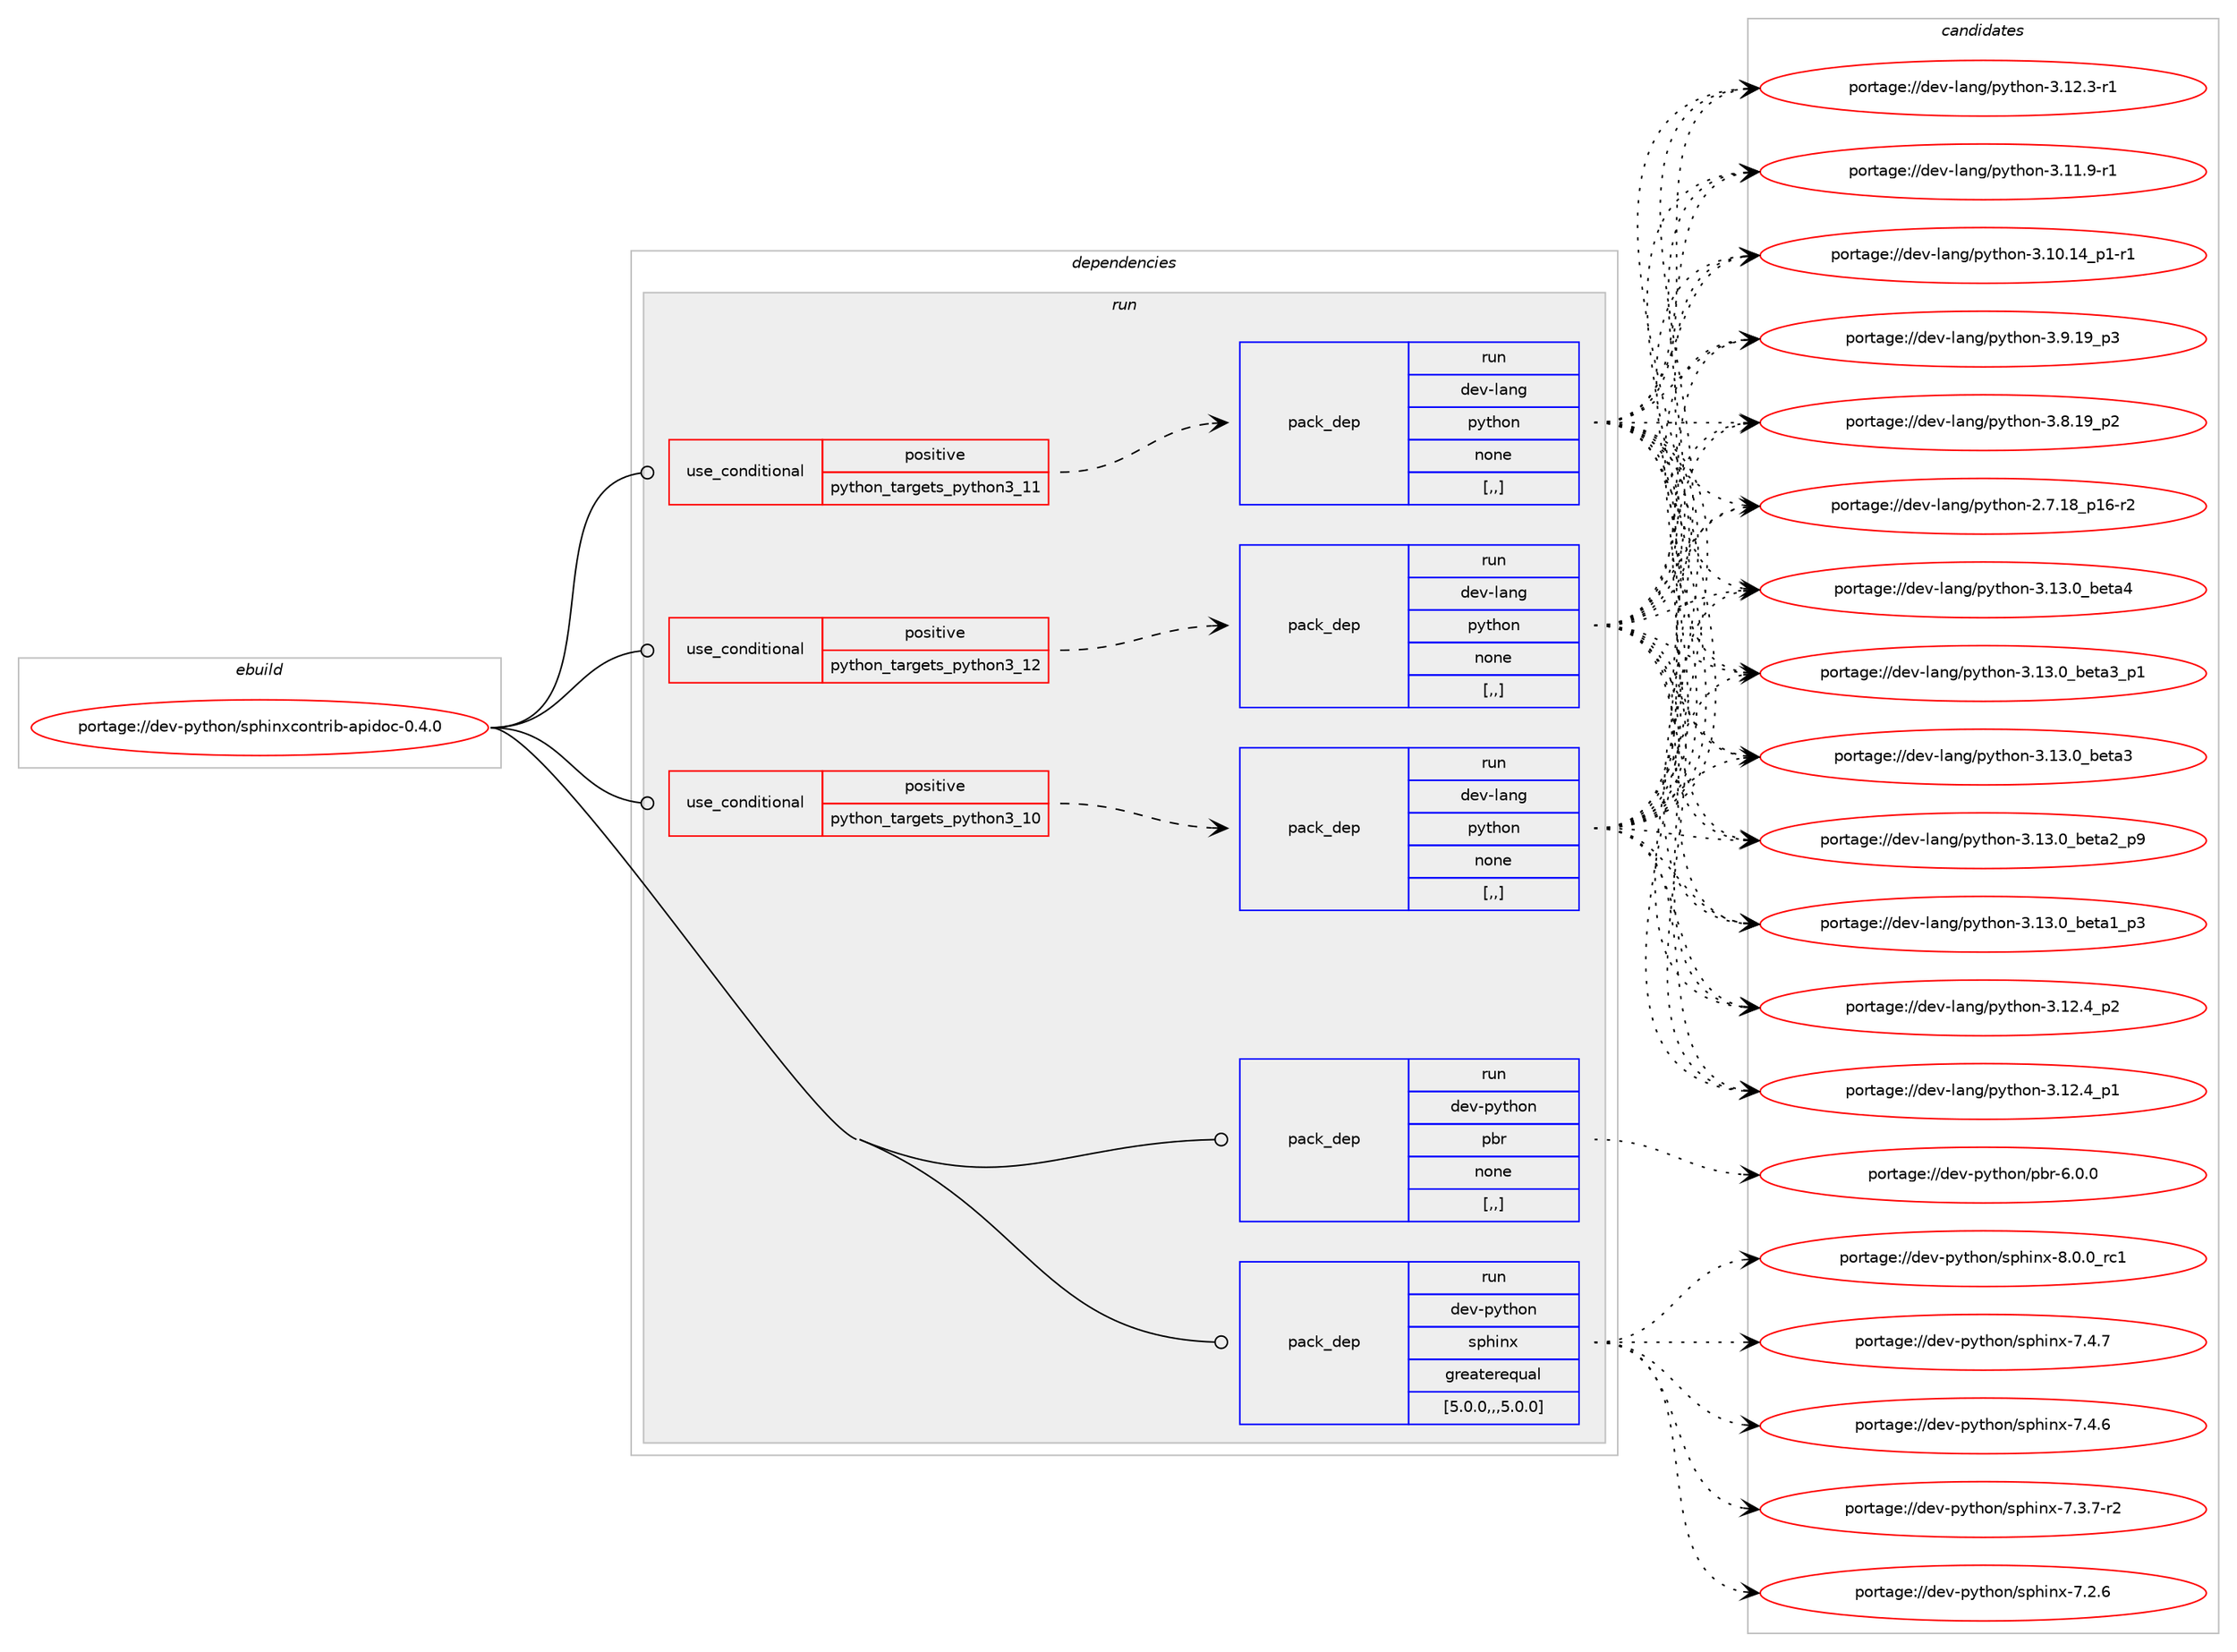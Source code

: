digraph prolog {

# *************
# Graph options
# *************

newrank=true;
concentrate=true;
compound=true;
graph [rankdir=LR,fontname=Helvetica,fontsize=10,ranksep=1.5];#, ranksep=2.5, nodesep=0.2];
edge  [arrowhead=vee];
node  [fontname=Helvetica,fontsize=10];

# **********
# The ebuild
# **********

subgraph cluster_leftcol {
color=gray;
label=<<i>ebuild</i>>;
id [label="portage://dev-python/sphinxcontrib-apidoc-0.4.0", color=red, width=4, href="../dev-python/sphinxcontrib-apidoc-0.4.0.svg"];
}

# ****************
# The dependencies
# ****************

subgraph cluster_midcol {
color=gray;
label=<<i>dependencies</i>>;
subgraph cluster_compile {
fillcolor="#eeeeee";
style=filled;
label=<<i>compile</i>>;
}
subgraph cluster_compileandrun {
fillcolor="#eeeeee";
style=filled;
label=<<i>compile and run</i>>;
}
subgraph cluster_run {
fillcolor="#eeeeee";
style=filled;
label=<<i>run</i>>;
subgraph cond39912 {
dependency164295 [label=<<TABLE BORDER="0" CELLBORDER="1" CELLSPACING="0" CELLPADDING="4"><TR><TD ROWSPAN="3" CELLPADDING="10">use_conditional</TD></TR><TR><TD>positive</TD></TR><TR><TD>python_targets_python3_10</TD></TR></TABLE>>, shape=none, color=red];
subgraph pack123111 {
dependency164296 [label=<<TABLE BORDER="0" CELLBORDER="1" CELLSPACING="0" CELLPADDING="4" WIDTH="220"><TR><TD ROWSPAN="6" CELLPADDING="30">pack_dep</TD></TR><TR><TD WIDTH="110">run</TD></TR><TR><TD>dev-lang</TD></TR><TR><TD>python</TD></TR><TR><TD>none</TD></TR><TR><TD>[,,]</TD></TR></TABLE>>, shape=none, color=blue];
}
dependency164295:e -> dependency164296:w [weight=20,style="dashed",arrowhead="vee"];
}
id:e -> dependency164295:w [weight=20,style="solid",arrowhead="odot"];
subgraph cond39913 {
dependency164297 [label=<<TABLE BORDER="0" CELLBORDER="1" CELLSPACING="0" CELLPADDING="4"><TR><TD ROWSPAN="3" CELLPADDING="10">use_conditional</TD></TR><TR><TD>positive</TD></TR><TR><TD>python_targets_python3_11</TD></TR></TABLE>>, shape=none, color=red];
subgraph pack123112 {
dependency164298 [label=<<TABLE BORDER="0" CELLBORDER="1" CELLSPACING="0" CELLPADDING="4" WIDTH="220"><TR><TD ROWSPAN="6" CELLPADDING="30">pack_dep</TD></TR><TR><TD WIDTH="110">run</TD></TR><TR><TD>dev-lang</TD></TR><TR><TD>python</TD></TR><TR><TD>none</TD></TR><TR><TD>[,,]</TD></TR></TABLE>>, shape=none, color=blue];
}
dependency164297:e -> dependency164298:w [weight=20,style="dashed",arrowhead="vee"];
}
id:e -> dependency164297:w [weight=20,style="solid",arrowhead="odot"];
subgraph cond39914 {
dependency164299 [label=<<TABLE BORDER="0" CELLBORDER="1" CELLSPACING="0" CELLPADDING="4"><TR><TD ROWSPAN="3" CELLPADDING="10">use_conditional</TD></TR><TR><TD>positive</TD></TR><TR><TD>python_targets_python3_12</TD></TR></TABLE>>, shape=none, color=red];
subgraph pack123113 {
dependency164300 [label=<<TABLE BORDER="0" CELLBORDER="1" CELLSPACING="0" CELLPADDING="4" WIDTH="220"><TR><TD ROWSPAN="6" CELLPADDING="30">pack_dep</TD></TR><TR><TD WIDTH="110">run</TD></TR><TR><TD>dev-lang</TD></TR><TR><TD>python</TD></TR><TR><TD>none</TD></TR><TR><TD>[,,]</TD></TR></TABLE>>, shape=none, color=blue];
}
dependency164299:e -> dependency164300:w [weight=20,style="dashed",arrowhead="vee"];
}
id:e -> dependency164299:w [weight=20,style="solid",arrowhead="odot"];
subgraph pack123114 {
dependency164301 [label=<<TABLE BORDER="0" CELLBORDER="1" CELLSPACING="0" CELLPADDING="4" WIDTH="220"><TR><TD ROWSPAN="6" CELLPADDING="30">pack_dep</TD></TR><TR><TD WIDTH="110">run</TD></TR><TR><TD>dev-python</TD></TR><TR><TD>pbr</TD></TR><TR><TD>none</TD></TR><TR><TD>[,,]</TD></TR></TABLE>>, shape=none, color=blue];
}
id:e -> dependency164301:w [weight=20,style="solid",arrowhead="odot"];
subgraph pack123115 {
dependency164302 [label=<<TABLE BORDER="0" CELLBORDER="1" CELLSPACING="0" CELLPADDING="4" WIDTH="220"><TR><TD ROWSPAN="6" CELLPADDING="30">pack_dep</TD></TR><TR><TD WIDTH="110">run</TD></TR><TR><TD>dev-python</TD></TR><TR><TD>sphinx</TD></TR><TR><TD>greaterequal</TD></TR><TR><TD>[5.0.0,,,5.0.0]</TD></TR></TABLE>>, shape=none, color=blue];
}
id:e -> dependency164302:w [weight=20,style="solid",arrowhead="odot"];
}
}

# **************
# The candidates
# **************

subgraph cluster_choices {
rank=same;
color=gray;
label=<<i>candidates</i>>;

subgraph choice123111 {
color=black;
nodesep=1;
choice1001011184510897110103471121211161041111104551464951464895981011169752 [label="portage://dev-lang/python-3.13.0_beta4", color=red, width=4,href="../dev-lang/python-3.13.0_beta4.svg"];
choice10010111845108971101034711212111610411111045514649514648959810111697519511249 [label="portage://dev-lang/python-3.13.0_beta3_p1", color=red, width=4,href="../dev-lang/python-3.13.0_beta3_p1.svg"];
choice1001011184510897110103471121211161041111104551464951464895981011169751 [label="portage://dev-lang/python-3.13.0_beta3", color=red, width=4,href="../dev-lang/python-3.13.0_beta3.svg"];
choice10010111845108971101034711212111610411111045514649514648959810111697509511257 [label="portage://dev-lang/python-3.13.0_beta2_p9", color=red, width=4,href="../dev-lang/python-3.13.0_beta2_p9.svg"];
choice10010111845108971101034711212111610411111045514649514648959810111697499511251 [label="portage://dev-lang/python-3.13.0_beta1_p3", color=red, width=4,href="../dev-lang/python-3.13.0_beta1_p3.svg"];
choice100101118451089711010347112121116104111110455146495046529511250 [label="portage://dev-lang/python-3.12.4_p2", color=red, width=4,href="../dev-lang/python-3.12.4_p2.svg"];
choice100101118451089711010347112121116104111110455146495046529511249 [label="portage://dev-lang/python-3.12.4_p1", color=red, width=4,href="../dev-lang/python-3.12.4_p1.svg"];
choice100101118451089711010347112121116104111110455146495046514511449 [label="portage://dev-lang/python-3.12.3-r1", color=red, width=4,href="../dev-lang/python-3.12.3-r1.svg"];
choice100101118451089711010347112121116104111110455146494946574511449 [label="portage://dev-lang/python-3.11.9-r1", color=red, width=4,href="../dev-lang/python-3.11.9-r1.svg"];
choice100101118451089711010347112121116104111110455146494846495295112494511449 [label="portage://dev-lang/python-3.10.14_p1-r1", color=red, width=4,href="../dev-lang/python-3.10.14_p1-r1.svg"];
choice100101118451089711010347112121116104111110455146574649579511251 [label="portage://dev-lang/python-3.9.19_p3", color=red, width=4,href="../dev-lang/python-3.9.19_p3.svg"];
choice100101118451089711010347112121116104111110455146564649579511250 [label="portage://dev-lang/python-3.8.19_p2", color=red, width=4,href="../dev-lang/python-3.8.19_p2.svg"];
choice100101118451089711010347112121116104111110455046554649569511249544511450 [label="portage://dev-lang/python-2.7.18_p16-r2", color=red, width=4,href="../dev-lang/python-2.7.18_p16-r2.svg"];
dependency164296:e -> choice1001011184510897110103471121211161041111104551464951464895981011169752:w [style=dotted,weight="100"];
dependency164296:e -> choice10010111845108971101034711212111610411111045514649514648959810111697519511249:w [style=dotted,weight="100"];
dependency164296:e -> choice1001011184510897110103471121211161041111104551464951464895981011169751:w [style=dotted,weight="100"];
dependency164296:e -> choice10010111845108971101034711212111610411111045514649514648959810111697509511257:w [style=dotted,weight="100"];
dependency164296:e -> choice10010111845108971101034711212111610411111045514649514648959810111697499511251:w [style=dotted,weight="100"];
dependency164296:e -> choice100101118451089711010347112121116104111110455146495046529511250:w [style=dotted,weight="100"];
dependency164296:e -> choice100101118451089711010347112121116104111110455146495046529511249:w [style=dotted,weight="100"];
dependency164296:e -> choice100101118451089711010347112121116104111110455146495046514511449:w [style=dotted,weight="100"];
dependency164296:e -> choice100101118451089711010347112121116104111110455146494946574511449:w [style=dotted,weight="100"];
dependency164296:e -> choice100101118451089711010347112121116104111110455146494846495295112494511449:w [style=dotted,weight="100"];
dependency164296:e -> choice100101118451089711010347112121116104111110455146574649579511251:w [style=dotted,weight="100"];
dependency164296:e -> choice100101118451089711010347112121116104111110455146564649579511250:w [style=dotted,weight="100"];
dependency164296:e -> choice100101118451089711010347112121116104111110455046554649569511249544511450:w [style=dotted,weight="100"];
}
subgraph choice123112 {
color=black;
nodesep=1;
choice1001011184510897110103471121211161041111104551464951464895981011169752 [label="portage://dev-lang/python-3.13.0_beta4", color=red, width=4,href="../dev-lang/python-3.13.0_beta4.svg"];
choice10010111845108971101034711212111610411111045514649514648959810111697519511249 [label="portage://dev-lang/python-3.13.0_beta3_p1", color=red, width=4,href="../dev-lang/python-3.13.0_beta3_p1.svg"];
choice1001011184510897110103471121211161041111104551464951464895981011169751 [label="portage://dev-lang/python-3.13.0_beta3", color=red, width=4,href="../dev-lang/python-3.13.0_beta3.svg"];
choice10010111845108971101034711212111610411111045514649514648959810111697509511257 [label="portage://dev-lang/python-3.13.0_beta2_p9", color=red, width=4,href="../dev-lang/python-3.13.0_beta2_p9.svg"];
choice10010111845108971101034711212111610411111045514649514648959810111697499511251 [label="portage://dev-lang/python-3.13.0_beta1_p3", color=red, width=4,href="../dev-lang/python-3.13.0_beta1_p3.svg"];
choice100101118451089711010347112121116104111110455146495046529511250 [label="portage://dev-lang/python-3.12.4_p2", color=red, width=4,href="../dev-lang/python-3.12.4_p2.svg"];
choice100101118451089711010347112121116104111110455146495046529511249 [label="portage://dev-lang/python-3.12.4_p1", color=red, width=4,href="../dev-lang/python-3.12.4_p1.svg"];
choice100101118451089711010347112121116104111110455146495046514511449 [label="portage://dev-lang/python-3.12.3-r1", color=red, width=4,href="../dev-lang/python-3.12.3-r1.svg"];
choice100101118451089711010347112121116104111110455146494946574511449 [label="portage://dev-lang/python-3.11.9-r1", color=red, width=4,href="../dev-lang/python-3.11.9-r1.svg"];
choice100101118451089711010347112121116104111110455146494846495295112494511449 [label="portage://dev-lang/python-3.10.14_p1-r1", color=red, width=4,href="../dev-lang/python-3.10.14_p1-r1.svg"];
choice100101118451089711010347112121116104111110455146574649579511251 [label="portage://dev-lang/python-3.9.19_p3", color=red, width=4,href="../dev-lang/python-3.9.19_p3.svg"];
choice100101118451089711010347112121116104111110455146564649579511250 [label="portage://dev-lang/python-3.8.19_p2", color=red, width=4,href="../dev-lang/python-3.8.19_p2.svg"];
choice100101118451089711010347112121116104111110455046554649569511249544511450 [label="portage://dev-lang/python-2.7.18_p16-r2", color=red, width=4,href="../dev-lang/python-2.7.18_p16-r2.svg"];
dependency164298:e -> choice1001011184510897110103471121211161041111104551464951464895981011169752:w [style=dotted,weight="100"];
dependency164298:e -> choice10010111845108971101034711212111610411111045514649514648959810111697519511249:w [style=dotted,weight="100"];
dependency164298:e -> choice1001011184510897110103471121211161041111104551464951464895981011169751:w [style=dotted,weight="100"];
dependency164298:e -> choice10010111845108971101034711212111610411111045514649514648959810111697509511257:w [style=dotted,weight="100"];
dependency164298:e -> choice10010111845108971101034711212111610411111045514649514648959810111697499511251:w [style=dotted,weight="100"];
dependency164298:e -> choice100101118451089711010347112121116104111110455146495046529511250:w [style=dotted,weight="100"];
dependency164298:e -> choice100101118451089711010347112121116104111110455146495046529511249:w [style=dotted,weight="100"];
dependency164298:e -> choice100101118451089711010347112121116104111110455146495046514511449:w [style=dotted,weight="100"];
dependency164298:e -> choice100101118451089711010347112121116104111110455146494946574511449:w [style=dotted,weight="100"];
dependency164298:e -> choice100101118451089711010347112121116104111110455146494846495295112494511449:w [style=dotted,weight="100"];
dependency164298:e -> choice100101118451089711010347112121116104111110455146574649579511251:w [style=dotted,weight="100"];
dependency164298:e -> choice100101118451089711010347112121116104111110455146564649579511250:w [style=dotted,weight="100"];
dependency164298:e -> choice100101118451089711010347112121116104111110455046554649569511249544511450:w [style=dotted,weight="100"];
}
subgraph choice123113 {
color=black;
nodesep=1;
choice1001011184510897110103471121211161041111104551464951464895981011169752 [label="portage://dev-lang/python-3.13.0_beta4", color=red, width=4,href="../dev-lang/python-3.13.0_beta4.svg"];
choice10010111845108971101034711212111610411111045514649514648959810111697519511249 [label="portage://dev-lang/python-3.13.0_beta3_p1", color=red, width=4,href="../dev-lang/python-3.13.0_beta3_p1.svg"];
choice1001011184510897110103471121211161041111104551464951464895981011169751 [label="portage://dev-lang/python-3.13.0_beta3", color=red, width=4,href="../dev-lang/python-3.13.0_beta3.svg"];
choice10010111845108971101034711212111610411111045514649514648959810111697509511257 [label="portage://dev-lang/python-3.13.0_beta2_p9", color=red, width=4,href="../dev-lang/python-3.13.0_beta2_p9.svg"];
choice10010111845108971101034711212111610411111045514649514648959810111697499511251 [label="portage://dev-lang/python-3.13.0_beta1_p3", color=red, width=4,href="../dev-lang/python-3.13.0_beta1_p3.svg"];
choice100101118451089711010347112121116104111110455146495046529511250 [label="portage://dev-lang/python-3.12.4_p2", color=red, width=4,href="../dev-lang/python-3.12.4_p2.svg"];
choice100101118451089711010347112121116104111110455146495046529511249 [label="portage://dev-lang/python-3.12.4_p1", color=red, width=4,href="../dev-lang/python-3.12.4_p1.svg"];
choice100101118451089711010347112121116104111110455146495046514511449 [label="portage://dev-lang/python-3.12.3-r1", color=red, width=4,href="../dev-lang/python-3.12.3-r1.svg"];
choice100101118451089711010347112121116104111110455146494946574511449 [label="portage://dev-lang/python-3.11.9-r1", color=red, width=4,href="../dev-lang/python-3.11.9-r1.svg"];
choice100101118451089711010347112121116104111110455146494846495295112494511449 [label="portage://dev-lang/python-3.10.14_p1-r1", color=red, width=4,href="../dev-lang/python-3.10.14_p1-r1.svg"];
choice100101118451089711010347112121116104111110455146574649579511251 [label="portage://dev-lang/python-3.9.19_p3", color=red, width=4,href="../dev-lang/python-3.9.19_p3.svg"];
choice100101118451089711010347112121116104111110455146564649579511250 [label="portage://dev-lang/python-3.8.19_p2", color=red, width=4,href="../dev-lang/python-3.8.19_p2.svg"];
choice100101118451089711010347112121116104111110455046554649569511249544511450 [label="portage://dev-lang/python-2.7.18_p16-r2", color=red, width=4,href="../dev-lang/python-2.7.18_p16-r2.svg"];
dependency164300:e -> choice1001011184510897110103471121211161041111104551464951464895981011169752:w [style=dotted,weight="100"];
dependency164300:e -> choice10010111845108971101034711212111610411111045514649514648959810111697519511249:w [style=dotted,weight="100"];
dependency164300:e -> choice1001011184510897110103471121211161041111104551464951464895981011169751:w [style=dotted,weight="100"];
dependency164300:e -> choice10010111845108971101034711212111610411111045514649514648959810111697509511257:w [style=dotted,weight="100"];
dependency164300:e -> choice10010111845108971101034711212111610411111045514649514648959810111697499511251:w [style=dotted,weight="100"];
dependency164300:e -> choice100101118451089711010347112121116104111110455146495046529511250:w [style=dotted,weight="100"];
dependency164300:e -> choice100101118451089711010347112121116104111110455146495046529511249:w [style=dotted,weight="100"];
dependency164300:e -> choice100101118451089711010347112121116104111110455146495046514511449:w [style=dotted,weight="100"];
dependency164300:e -> choice100101118451089711010347112121116104111110455146494946574511449:w [style=dotted,weight="100"];
dependency164300:e -> choice100101118451089711010347112121116104111110455146494846495295112494511449:w [style=dotted,weight="100"];
dependency164300:e -> choice100101118451089711010347112121116104111110455146574649579511251:w [style=dotted,weight="100"];
dependency164300:e -> choice100101118451089711010347112121116104111110455146564649579511250:w [style=dotted,weight="100"];
dependency164300:e -> choice100101118451089711010347112121116104111110455046554649569511249544511450:w [style=dotted,weight="100"];
}
subgraph choice123114 {
color=black;
nodesep=1;
choice100101118451121211161041111104711298114455446484648 [label="portage://dev-python/pbr-6.0.0", color=red, width=4,href="../dev-python/pbr-6.0.0.svg"];
dependency164301:e -> choice100101118451121211161041111104711298114455446484648:w [style=dotted,weight="100"];
}
subgraph choice123115 {
color=black;
nodesep=1;
choice1001011184511212111610411111047115112104105110120455646484648951149949 [label="portage://dev-python/sphinx-8.0.0_rc1", color=red, width=4,href="../dev-python/sphinx-8.0.0_rc1.svg"];
choice1001011184511212111610411111047115112104105110120455546524655 [label="portage://dev-python/sphinx-7.4.7", color=red, width=4,href="../dev-python/sphinx-7.4.7.svg"];
choice1001011184511212111610411111047115112104105110120455546524654 [label="portage://dev-python/sphinx-7.4.6", color=red, width=4,href="../dev-python/sphinx-7.4.6.svg"];
choice10010111845112121116104111110471151121041051101204555465146554511450 [label="portage://dev-python/sphinx-7.3.7-r2", color=red, width=4,href="../dev-python/sphinx-7.3.7-r2.svg"];
choice1001011184511212111610411111047115112104105110120455546504654 [label="portage://dev-python/sphinx-7.2.6", color=red, width=4,href="../dev-python/sphinx-7.2.6.svg"];
dependency164302:e -> choice1001011184511212111610411111047115112104105110120455646484648951149949:w [style=dotted,weight="100"];
dependency164302:e -> choice1001011184511212111610411111047115112104105110120455546524655:w [style=dotted,weight="100"];
dependency164302:e -> choice1001011184511212111610411111047115112104105110120455546524654:w [style=dotted,weight="100"];
dependency164302:e -> choice10010111845112121116104111110471151121041051101204555465146554511450:w [style=dotted,weight="100"];
dependency164302:e -> choice1001011184511212111610411111047115112104105110120455546504654:w [style=dotted,weight="100"];
}
}

}
